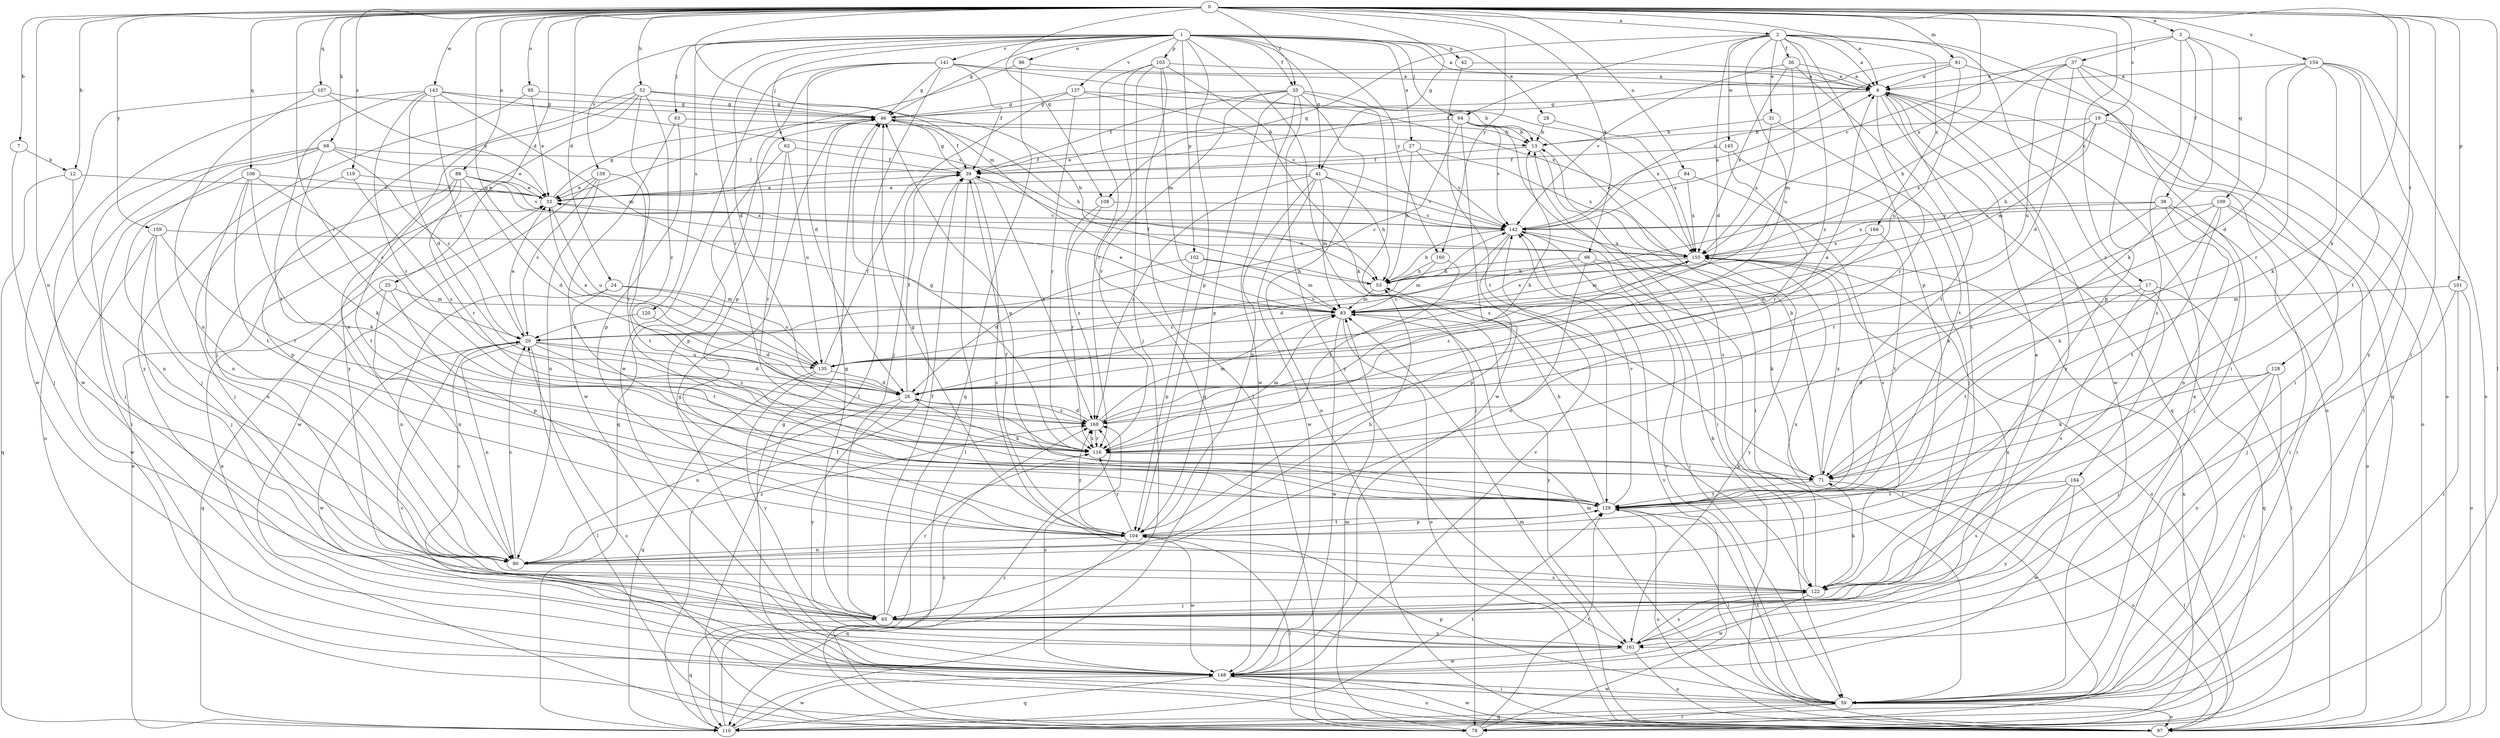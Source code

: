 strict digraph  {
0;
1;
2;
3;
6;
7;
12;
13;
17;
19;
20;
24;
25;
26;
27;
28;
31;
33;
35;
36;
37;
38;
39;
41;
42;
46;
52;
53;
59;
62;
63;
64;
65;
66;
68;
71;
78;
81;
83;
84;
88;
90;
95;
96;
97;
101;
102;
103;
104;
106;
107;
108;
109;
110;
116;
119;
120;
122;
128;
129;
135;
137;
139;
141;
142;
143;
145;
148;
154;
155;
159;
160;
161;
164;
166;
168;
0 -> 2  [label=a];
0 -> 3  [label=a];
0 -> 6  [label=a];
0 -> 7  [label=b];
0 -> 12  [label=b];
0 -> 17  [label=c];
0 -> 19  [label=c];
0 -> 24  [label=d];
0 -> 25  [label=d];
0 -> 35  [label=f];
0 -> 41  [label=g];
0 -> 52  [label=h];
0 -> 59  [label=i];
0 -> 66  [label=k];
0 -> 68  [label=k];
0 -> 71  [label=k];
0 -> 78  [label=l];
0 -> 81  [label=m];
0 -> 83  [label=m];
0 -> 84  [label=n];
0 -> 88  [label=n];
0 -> 90  [label=n];
0 -> 95  [label=o];
0 -> 101  [label=p];
0 -> 106  [label=q];
0 -> 107  [label=q];
0 -> 108  [label=q];
0 -> 116  [label=r];
0 -> 119  [label=s];
0 -> 128  [label=t];
0 -> 135  [label=u];
0 -> 143  [label=w];
0 -> 154  [label=x];
0 -> 155  [label=x];
0 -> 159  [label=y];
0 -> 160  [label=y];
1 -> 6  [label=a];
1 -> 26  [label=d];
1 -> 27  [label=e];
1 -> 28  [label=e];
1 -> 35  [label=f];
1 -> 41  [label=g];
1 -> 42  [label=g];
1 -> 46  [label=g];
1 -> 62  [label=j];
1 -> 63  [label=j];
1 -> 64  [label=j];
1 -> 96  [label=o];
1 -> 102  [label=p];
1 -> 103  [label=p];
1 -> 104  [label=p];
1 -> 116  [label=r];
1 -> 120  [label=s];
1 -> 122  [label=s];
1 -> 137  [label=v];
1 -> 139  [label=v];
1 -> 141  [label=v];
1 -> 160  [label=y];
2 -> 6  [label=a];
2 -> 26  [label=d];
2 -> 31  [label=e];
2 -> 36  [label=f];
2 -> 59  [label=i];
2 -> 64  [label=j];
2 -> 104  [label=p];
2 -> 108  [label=q];
2 -> 135  [label=u];
2 -> 145  [label=w];
2 -> 164  [label=z];
2 -> 166  [label=z];
2 -> 168  [label=z];
3 -> 37  [label=f];
3 -> 38  [label=f];
3 -> 71  [label=k];
3 -> 109  [label=q];
3 -> 122  [label=s];
3 -> 142  [label=v];
6 -> 46  [label=g];
6 -> 97  [label=o];
6 -> 110  [label=q];
6 -> 116  [label=r];
6 -> 129  [label=t];
6 -> 148  [label=w];
6 -> 161  [label=y];
7 -> 12  [label=b];
7 -> 65  [label=j];
12 -> 33  [label=e];
12 -> 90  [label=n];
12 -> 110  [label=q];
13 -> 39  [label=f];
13 -> 59  [label=i];
17 -> 78  [label=l];
17 -> 83  [label=m];
17 -> 110  [label=q];
17 -> 122  [label=s];
17 -> 129  [label=t];
19 -> 13  [label=b];
19 -> 53  [label=h];
19 -> 59  [label=i];
19 -> 83  [label=m];
19 -> 97  [label=o];
19 -> 155  [label=x];
20 -> 26  [label=d];
20 -> 33  [label=e];
20 -> 78  [label=l];
20 -> 90  [label=n];
20 -> 135  [label=u];
20 -> 148  [label=w];
20 -> 168  [label=z];
24 -> 83  [label=m];
24 -> 90  [label=n];
24 -> 129  [label=t];
24 -> 135  [label=u];
25 -> 83  [label=m];
25 -> 90  [label=n];
25 -> 104  [label=p];
25 -> 110  [label=q];
26 -> 39  [label=f];
26 -> 71  [label=k];
26 -> 90  [label=n];
26 -> 161  [label=y];
26 -> 168  [label=z];
27 -> 39  [label=f];
27 -> 53  [label=h];
27 -> 142  [label=v];
27 -> 155  [label=x];
28 -> 13  [label=b];
28 -> 155  [label=x];
31 -> 13  [label=b];
31 -> 129  [label=t];
31 -> 155  [label=x];
33 -> 46  [label=g];
33 -> 135  [label=u];
33 -> 142  [label=v];
35 -> 39  [label=f];
35 -> 46  [label=g];
35 -> 78  [label=l];
35 -> 97  [label=o];
35 -> 104  [label=p];
35 -> 116  [label=r];
35 -> 148  [label=w];
35 -> 155  [label=x];
35 -> 161  [label=y];
36 -> 6  [label=a];
36 -> 83  [label=m];
36 -> 122  [label=s];
36 -> 142  [label=v];
36 -> 155  [label=x];
37 -> 6  [label=a];
37 -> 26  [label=d];
37 -> 53  [label=h];
37 -> 97  [label=o];
37 -> 104  [label=p];
37 -> 110  [label=q];
37 -> 135  [label=u];
38 -> 59  [label=i];
38 -> 65  [label=j];
38 -> 71  [label=k];
38 -> 90  [label=n];
38 -> 142  [label=v];
38 -> 155  [label=x];
39 -> 33  [label=e];
39 -> 46  [label=g];
39 -> 78  [label=l];
39 -> 122  [label=s];
39 -> 168  [label=z];
41 -> 33  [label=e];
41 -> 53  [label=h];
41 -> 83  [label=m];
41 -> 104  [label=p];
41 -> 142  [label=v];
41 -> 148  [label=w];
41 -> 168  [label=z];
42 -> 6  [label=a];
42 -> 129  [label=t];
46 -> 13  [label=b];
46 -> 39  [label=f];
46 -> 53  [label=h];
46 -> 110  [label=q];
52 -> 46  [label=g];
52 -> 53  [label=h];
52 -> 65  [label=j];
52 -> 90  [label=n];
52 -> 129  [label=t];
52 -> 161  [label=y];
52 -> 168  [label=z];
53 -> 39  [label=f];
53 -> 83  [label=m];
59 -> 6  [label=a];
59 -> 78  [label=l];
59 -> 83  [label=m];
59 -> 97  [label=o];
59 -> 104  [label=p];
59 -> 110  [label=q];
59 -> 129  [label=t];
59 -> 142  [label=v];
59 -> 148  [label=w];
62 -> 39  [label=f];
62 -> 104  [label=p];
62 -> 116  [label=r];
62 -> 135  [label=u];
63 -> 13  [label=b];
63 -> 104  [label=p];
63 -> 148  [label=w];
64 -> 13  [label=b];
64 -> 20  [label=c];
64 -> 33  [label=e];
64 -> 59  [label=i];
64 -> 122  [label=s];
64 -> 142  [label=v];
64 -> 148  [label=w];
65 -> 6  [label=a];
65 -> 39  [label=f];
65 -> 46  [label=g];
65 -> 110  [label=q];
65 -> 116  [label=r];
65 -> 161  [label=y];
66 -> 20  [label=c];
66 -> 53  [label=h];
66 -> 71  [label=k];
66 -> 78  [label=l];
66 -> 90  [label=n];
68 -> 20  [label=c];
68 -> 33  [label=e];
68 -> 39  [label=f];
68 -> 59  [label=i];
68 -> 65  [label=j];
68 -> 71  [label=k];
68 -> 97  [label=o];
71 -> 13  [label=b];
71 -> 97  [label=o];
71 -> 129  [label=t];
71 -> 155  [label=x];
78 -> 33  [label=e];
78 -> 83  [label=m];
78 -> 129  [label=t];
78 -> 142  [label=v];
78 -> 155  [label=x];
78 -> 168  [label=z];
81 -> 6  [label=a];
81 -> 39  [label=f];
81 -> 59  [label=i];
81 -> 135  [label=u];
81 -> 142  [label=v];
83 -> 20  [label=c];
83 -> 33  [label=e];
83 -> 97  [label=o];
83 -> 148  [label=w];
83 -> 155  [label=x];
83 -> 161  [label=y];
84 -> 33  [label=e];
84 -> 122  [label=s];
84 -> 155  [label=x];
88 -> 26  [label=d];
88 -> 33  [label=e];
88 -> 104  [label=p];
88 -> 116  [label=r];
88 -> 129  [label=t];
88 -> 142  [label=v];
88 -> 155  [label=x];
90 -> 20  [label=c];
90 -> 53  [label=h];
90 -> 122  [label=s];
90 -> 168  [label=z];
95 -> 33  [label=e];
95 -> 46  [label=g];
95 -> 161  [label=y];
96 -> 6  [label=a];
96 -> 33  [label=e];
96 -> 110  [label=q];
97 -> 13  [label=b];
97 -> 20  [label=c];
97 -> 46  [label=g];
97 -> 83  [label=m];
97 -> 148  [label=w];
101 -> 59  [label=i];
101 -> 65  [label=j];
101 -> 83  [label=m];
101 -> 97  [label=o];
102 -> 26  [label=d];
102 -> 53  [label=h];
102 -> 83  [label=m];
102 -> 104  [label=p];
103 -> 6  [label=a];
103 -> 65  [label=j];
103 -> 71  [label=k];
103 -> 78  [label=l];
103 -> 83  [label=m];
103 -> 110  [label=q];
103 -> 116  [label=r];
104 -> 39  [label=f];
104 -> 46  [label=g];
104 -> 78  [label=l];
104 -> 90  [label=n];
104 -> 110  [label=q];
104 -> 116  [label=r];
104 -> 129  [label=t];
104 -> 148  [label=w];
104 -> 168  [label=z];
106 -> 20  [label=c];
106 -> 33  [label=e];
106 -> 65  [label=j];
106 -> 71  [label=k];
106 -> 90  [label=n];
106 -> 129  [label=t];
107 -> 33  [label=e];
107 -> 46  [label=g];
107 -> 90  [label=n];
107 -> 148  [label=w];
108 -> 116  [label=r];
108 -> 142  [label=v];
108 -> 168  [label=z];
109 -> 59  [label=i];
109 -> 71  [label=k];
109 -> 97  [label=o];
109 -> 116  [label=r];
109 -> 129  [label=t];
109 -> 142  [label=v];
110 -> 33  [label=e];
110 -> 39  [label=f];
110 -> 129  [label=t];
110 -> 148  [label=w];
110 -> 168  [label=z];
116 -> 46  [label=g];
116 -> 71  [label=k];
116 -> 83  [label=m];
116 -> 168  [label=z];
119 -> 33  [label=e];
119 -> 65  [label=j];
119 -> 168  [label=z];
120 -> 20  [label=c];
120 -> 26  [label=d];
122 -> 20  [label=c];
122 -> 65  [label=j];
122 -> 71  [label=k];
122 -> 148  [label=w];
122 -> 155  [label=x];
128 -> 26  [label=d];
128 -> 59  [label=i];
128 -> 65  [label=j];
128 -> 71  [label=k];
128 -> 161  [label=y];
129 -> 46  [label=g];
129 -> 53  [label=h];
129 -> 59  [label=i];
129 -> 97  [label=o];
129 -> 104  [label=p];
129 -> 142  [label=v];
135 -> 26  [label=d];
135 -> 33  [label=e];
135 -> 39  [label=f];
135 -> 110  [label=q];
135 -> 142  [label=v];
135 -> 161  [label=y];
137 -> 13  [label=b];
137 -> 46  [label=g];
137 -> 65  [label=j];
137 -> 116  [label=r];
137 -> 142  [label=v];
139 -> 20  [label=c];
139 -> 33  [label=e];
139 -> 90  [label=n];
139 -> 129  [label=t];
139 -> 148  [label=w];
141 -> 6  [label=a];
141 -> 26  [label=d];
141 -> 39  [label=f];
141 -> 46  [label=g];
141 -> 78  [label=l];
141 -> 104  [label=p];
141 -> 148  [label=w];
141 -> 155  [label=x];
142 -> 6  [label=a];
142 -> 26  [label=d];
142 -> 53  [label=h];
142 -> 59  [label=i];
142 -> 104  [label=p];
142 -> 155  [label=x];
143 -> 20  [label=c];
143 -> 26  [label=d];
143 -> 46  [label=g];
143 -> 83  [label=m];
143 -> 116  [label=r];
143 -> 129  [label=t];
143 -> 142  [label=v];
143 -> 148  [label=w];
145 -> 39  [label=f];
145 -> 65  [label=j];
145 -> 116  [label=r];
148 -> 20  [label=c];
148 -> 46  [label=g];
148 -> 59  [label=i];
148 -> 97  [label=o];
148 -> 110  [label=q];
148 -> 142  [label=v];
148 -> 168  [label=z];
154 -> 6  [label=a];
154 -> 26  [label=d];
154 -> 71  [label=k];
154 -> 97  [label=o];
154 -> 116  [label=r];
154 -> 129  [label=t];
154 -> 161  [label=y];
155 -> 53  [label=h];
155 -> 83  [label=m];
155 -> 97  [label=o];
155 -> 161  [label=y];
155 -> 168  [label=z];
159 -> 65  [label=j];
159 -> 90  [label=n];
159 -> 116  [label=r];
159 -> 148  [label=w];
159 -> 155  [label=x];
160 -> 53  [label=h];
160 -> 83  [label=m];
160 -> 116  [label=r];
161 -> 97  [label=o];
161 -> 122  [label=s];
161 -> 148  [label=w];
161 -> 155  [label=x];
164 -> 78  [label=l];
164 -> 122  [label=s];
164 -> 129  [label=t];
164 -> 148  [label=w];
164 -> 161  [label=y];
166 -> 129  [label=t];
166 -> 135  [label=u];
166 -> 155  [label=x];
168 -> 6  [label=a];
168 -> 13  [label=b];
168 -> 26  [label=d];
168 -> 83  [label=m];
168 -> 116  [label=r];
}
